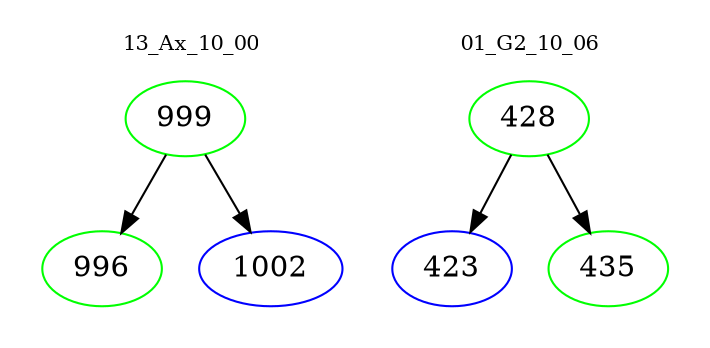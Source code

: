 digraph{
subgraph cluster_0 {
color = white
label = "13_Ax_10_00";
fontsize=10;
T0_999 [label="999", color="green"]
T0_999 -> T0_996 [color="black"]
T0_996 [label="996", color="green"]
T0_999 -> T0_1002 [color="black"]
T0_1002 [label="1002", color="blue"]
}
subgraph cluster_1 {
color = white
label = "01_G2_10_06";
fontsize=10;
T1_428 [label="428", color="green"]
T1_428 -> T1_423 [color="black"]
T1_423 [label="423", color="blue"]
T1_428 -> T1_435 [color="black"]
T1_435 [label="435", color="green"]
}
}
